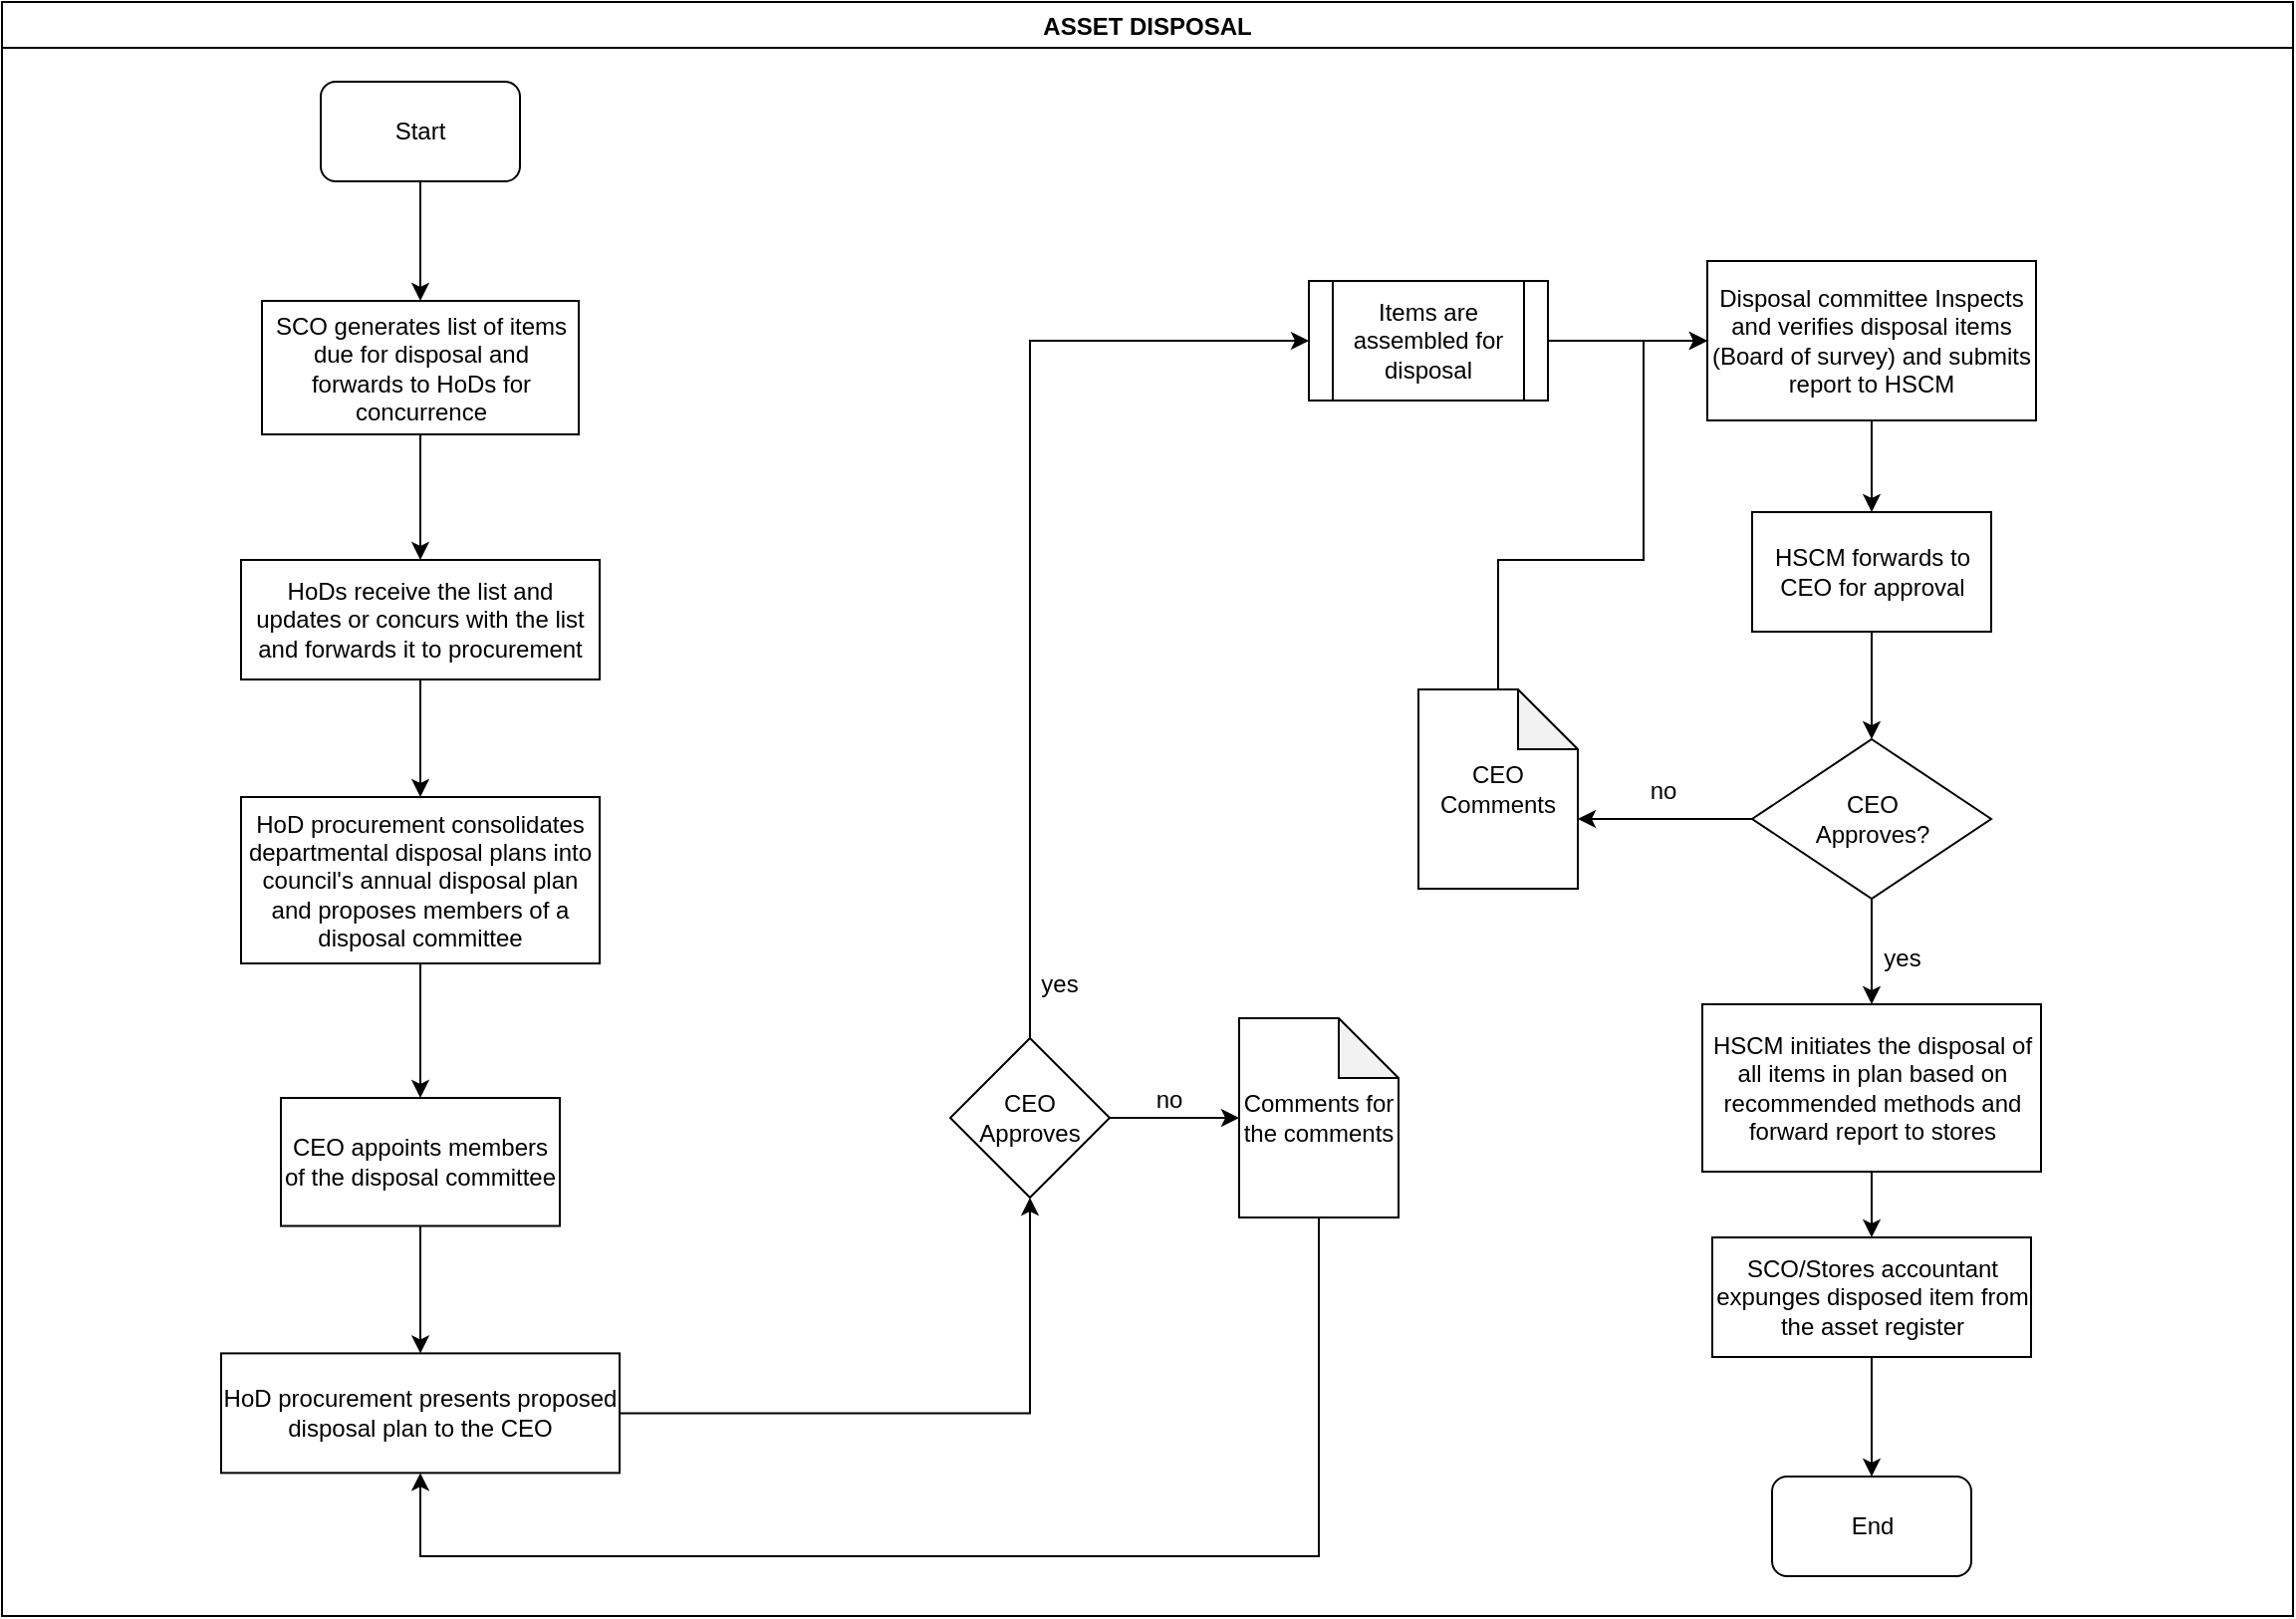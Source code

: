 <mxfile version="14.0.0" type="github">
  <diagram id="disdCqiPiTS09RIq2GX-" name="Page-1">
    <mxGraphModel dx="1038" dy="547" grid="1" gridSize="10" guides="1" tooltips="1" connect="1" arrows="1" fold="1" page="1" pageScale="1" pageWidth="1169" pageHeight="827" math="0" shadow="0">
      <root>
        <mxCell id="0" />
        <mxCell id="1" parent="0" />
        <mxCell id="XibfLzeqJBqNHer66UN9-2" value="ASSET DISPOSAL" style="swimlane;startSize=23;" vertex="1" parent="1">
          <mxGeometry x="10" y="10" width="1150" height="810" as="geometry" />
        </mxCell>
        <mxCell id="XibfLzeqJBqNHer66UN9-3" value="Start" style="rounded=1;whiteSpace=wrap;html=1;" vertex="1" parent="XibfLzeqJBqNHer66UN9-2">
          <mxGeometry x="160" y="40" width="100" height="50" as="geometry" />
        </mxCell>
        <mxCell id="XibfLzeqJBqNHer66UN9-4" value="SCO generates list of items due for disposal and forwards to HoDs for concurrence" style="rounded=0;whiteSpace=wrap;html=1;" vertex="1" parent="XibfLzeqJBqNHer66UN9-2">
          <mxGeometry x="130.5" y="150" width="159" height="67" as="geometry" />
        </mxCell>
        <mxCell id="XibfLzeqJBqNHer66UN9-5" value="" style="edgeStyle=orthogonalEdgeStyle;rounded=0;orthogonalLoop=1;jettySize=auto;html=1;entryX=0.5;entryY=0;entryDx=0;entryDy=0;" edge="1" parent="XibfLzeqJBqNHer66UN9-2" source="XibfLzeqJBqNHer66UN9-3" target="XibfLzeqJBqNHer66UN9-4">
          <mxGeometry relative="1" as="geometry">
            <mxPoint x="210" y="165" as="targetPoint" />
          </mxGeometry>
        </mxCell>
        <mxCell id="XibfLzeqJBqNHer66UN9-6" value="HoDs receive the list and updates or concurs with the list and forwards it to procurement" style="whiteSpace=wrap;html=1;rounded=0;" vertex="1" parent="XibfLzeqJBqNHer66UN9-2">
          <mxGeometry x="120" y="280" width="180" height="60" as="geometry" />
        </mxCell>
        <mxCell id="XibfLzeqJBqNHer66UN9-7" value="" style="edgeStyle=orthogonalEdgeStyle;rounded=0;orthogonalLoop=1;jettySize=auto;html=1;" edge="1" parent="XibfLzeqJBqNHer66UN9-2" source="XibfLzeqJBqNHer66UN9-4" target="XibfLzeqJBqNHer66UN9-6">
          <mxGeometry relative="1" as="geometry" />
        </mxCell>
        <mxCell id="XibfLzeqJBqNHer66UN9-8" value="HoD procurement consolidates departmental disposal plans into council&#39;s annual disposal plan and proposes members of a disposal committee" style="whiteSpace=wrap;html=1;rounded=0;" vertex="1" parent="XibfLzeqJBqNHer66UN9-2">
          <mxGeometry x="120" y="399" width="180" height="83.5" as="geometry" />
        </mxCell>
        <mxCell id="XibfLzeqJBqNHer66UN9-9" value="" style="edgeStyle=orthogonalEdgeStyle;rounded=0;orthogonalLoop=1;jettySize=auto;html=1;" edge="1" parent="XibfLzeqJBqNHer66UN9-2" source="XibfLzeqJBqNHer66UN9-6" target="XibfLzeqJBqNHer66UN9-8">
          <mxGeometry relative="1" as="geometry" />
        </mxCell>
        <mxCell id="XibfLzeqJBqNHer66UN9-10" value="CEO appoints members of the disposal committee" style="whiteSpace=wrap;html=1;rounded=0;" vertex="1" parent="XibfLzeqJBqNHer66UN9-2">
          <mxGeometry x="140" y="550" width="140" height="64.25" as="geometry" />
        </mxCell>
        <mxCell id="XibfLzeqJBqNHer66UN9-11" value="" style="edgeStyle=orthogonalEdgeStyle;rounded=0;orthogonalLoop=1;jettySize=auto;html=1;" edge="1" parent="XibfLzeqJBqNHer66UN9-2" source="XibfLzeqJBqNHer66UN9-8" target="XibfLzeqJBqNHer66UN9-10">
          <mxGeometry relative="1" as="geometry" />
        </mxCell>
        <mxCell id="XibfLzeqJBqNHer66UN9-13" value="CEO Approves" style="rhombus;whiteSpace=wrap;html=1;" vertex="1" parent="XibfLzeqJBqNHer66UN9-2">
          <mxGeometry x="476" y="520" width="80" height="80" as="geometry" />
        </mxCell>
        <mxCell id="XibfLzeqJBqNHer66UN9-17" value="yes" style="text;html=1;strokeColor=none;fillColor=none;align=center;verticalAlign=middle;whiteSpace=wrap;rounded=0;" vertex="1" parent="XibfLzeqJBqNHer66UN9-2">
          <mxGeometry x="511" y="483" width="40" height="20" as="geometry" />
        </mxCell>
        <mxCell id="XibfLzeqJBqNHer66UN9-18" value="Comments for the comments" style="shape=note;whiteSpace=wrap;html=1;backgroundOutline=1;darkOpacity=0.05;" vertex="1" parent="XibfLzeqJBqNHer66UN9-2">
          <mxGeometry x="621" y="510" width="80" height="100" as="geometry" />
        </mxCell>
        <mxCell id="XibfLzeqJBqNHer66UN9-19" value="" style="edgeStyle=orthogonalEdgeStyle;rounded=0;orthogonalLoop=1;jettySize=auto;html=1;entryX=0;entryY=0.5;entryDx=0;entryDy=0;entryPerimeter=0;" edge="1" parent="XibfLzeqJBqNHer66UN9-2" source="XibfLzeqJBqNHer66UN9-13" target="XibfLzeqJBqNHer66UN9-18">
          <mxGeometry relative="1" as="geometry">
            <mxPoint x="616" y="560" as="targetPoint" />
          </mxGeometry>
        </mxCell>
        <mxCell id="XibfLzeqJBqNHer66UN9-24" value="&lt;div&gt;CEO&lt;/div&gt;&lt;div&gt;Approves?&lt;/div&gt;" style="rhombus;whiteSpace=wrap;html=1;" vertex="1" parent="XibfLzeqJBqNHer66UN9-2">
          <mxGeometry x="878.5" y="370" width="120" height="80" as="geometry" />
        </mxCell>
        <mxCell id="XibfLzeqJBqNHer66UN9-25" value="HSCM initiates the disposal of all items in plan based on recommended methods and forward report to stores" style="whiteSpace=wrap;html=1;" vertex="1" parent="XibfLzeqJBqNHer66UN9-2">
          <mxGeometry x="853.5" y="503" width="170" height="84" as="geometry" />
        </mxCell>
        <mxCell id="XibfLzeqJBqNHer66UN9-26" value="" style="edgeStyle=orthogonalEdgeStyle;rounded=0;orthogonalLoop=1;jettySize=auto;html=1;" edge="1" parent="XibfLzeqJBqNHer66UN9-2" source="XibfLzeqJBqNHer66UN9-24" target="XibfLzeqJBqNHer66UN9-25">
          <mxGeometry relative="1" as="geometry" />
        </mxCell>
        <mxCell id="XibfLzeqJBqNHer66UN9-27" value="SCO/Stores accountant expunges disposed item from the asset register" style="whiteSpace=wrap;html=1;" vertex="1" parent="XibfLzeqJBqNHer66UN9-2">
          <mxGeometry x="858.5" y="620" width="160" height="60" as="geometry" />
        </mxCell>
        <mxCell id="XibfLzeqJBqNHer66UN9-28" value="" style="edgeStyle=orthogonalEdgeStyle;rounded=0;orthogonalLoop=1;jettySize=auto;html=1;" edge="1" parent="XibfLzeqJBqNHer66UN9-2" source="XibfLzeqJBqNHer66UN9-25" target="XibfLzeqJBqNHer66UN9-27">
          <mxGeometry relative="1" as="geometry" />
        </mxCell>
        <mxCell id="XibfLzeqJBqNHer66UN9-29" value="HSCM forwards to CEO for approval" style="whiteSpace=wrap;html=1;" vertex="1" parent="XibfLzeqJBqNHer66UN9-2">
          <mxGeometry x="878.5" y="256" width="120" height="60" as="geometry" />
        </mxCell>
        <mxCell id="XibfLzeqJBqNHer66UN9-30" value="" style="edgeStyle=orthogonalEdgeStyle;rounded=0;orthogonalLoop=1;jettySize=auto;html=1;" edge="1" parent="XibfLzeqJBqNHer66UN9-2" source="XibfLzeqJBqNHer66UN9-29" target="XibfLzeqJBqNHer66UN9-24">
          <mxGeometry relative="1" as="geometry" />
        </mxCell>
        <mxCell id="XibfLzeqJBqNHer66UN9-31" value="yes" style="text;html=1;strokeColor=none;fillColor=none;align=center;verticalAlign=middle;whiteSpace=wrap;rounded=0;" vertex="1" parent="XibfLzeqJBqNHer66UN9-2">
          <mxGeometry x="934" y="470" width="40" height="20" as="geometry" />
        </mxCell>
        <mxCell id="XibfLzeqJBqNHer66UN9-32" value="End" style="rounded=1;whiteSpace=wrap;html=1;" vertex="1" parent="XibfLzeqJBqNHer66UN9-2">
          <mxGeometry x="888.5" y="740" width="100" height="50" as="geometry" />
        </mxCell>
        <mxCell id="XibfLzeqJBqNHer66UN9-33" value="" style="edgeStyle=orthogonalEdgeStyle;rounded=0;orthogonalLoop=1;jettySize=auto;html=1;" edge="1" parent="XibfLzeqJBqNHer66UN9-2" source="XibfLzeqJBqNHer66UN9-27" target="XibfLzeqJBqNHer66UN9-32">
          <mxGeometry relative="1" as="geometry">
            <mxPoint x="938.5" y="770" as="targetPoint" />
          </mxGeometry>
        </mxCell>
        <mxCell id="XibfLzeqJBqNHer66UN9-34" value="CEO Comments" style="shape=note;whiteSpace=wrap;html=1;backgroundOutline=1;darkOpacity=0.05;" vertex="1" parent="XibfLzeqJBqNHer66UN9-2">
          <mxGeometry x="711" y="345" width="80" height="100" as="geometry" />
        </mxCell>
        <mxCell id="XibfLzeqJBqNHer66UN9-35" value="" style="edgeStyle=orthogonalEdgeStyle;rounded=0;orthogonalLoop=1;jettySize=auto;html=1;entryX=0;entryY=0;entryDx=80;entryDy=65;entryPerimeter=0;" edge="1" parent="XibfLzeqJBqNHer66UN9-2" source="XibfLzeqJBqNHer66UN9-24" target="XibfLzeqJBqNHer66UN9-34">
          <mxGeometry relative="1" as="geometry">
            <mxPoint x="798.5" y="410" as="targetPoint" />
          </mxGeometry>
        </mxCell>
        <mxCell id="XibfLzeqJBqNHer66UN9-36" value="no" style="text;html=1;strokeColor=none;fillColor=none;align=center;verticalAlign=middle;whiteSpace=wrap;rounded=0;" vertex="1" parent="XibfLzeqJBqNHer66UN9-2">
          <mxGeometry x="814" y="386" width="40" height="20" as="geometry" />
        </mxCell>
        <mxCell id="XibfLzeqJBqNHer66UN9-38" value="HoD procurement presents proposed disposal plan to the CEO" style="whiteSpace=wrap;html=1;rounded=0;" vertex="1" parent="XibfLzeqJBqNHer66UN9-2">
          <mxGeometry x="110" y="678.19" width="200" height="60" as="geometry" />
        </mxCell>
        <mxCell id="XibfLzeqJBqNHer66UN9-37" value="" style="edgeStyle=orthogonalEdgeStyle;rounded=0;orthogonalLoop=1;jettySize=auto;html=1;entryX=0.5;entryY=1;entryDx=0;entryDy=0;" edge="1" parent="XibfLzeqJBqNHer66UN9-2" source="XibfLzeqJBqNHer66UN9-38" target="XibfLzeqJBqNHer66UN9-13">
          <mxGeometry relative="1" as="geometry">
            <mxPoint x="446" y="708.19" as="targetPoint" />
            <Array as="points">
              <mxPoint x="516" y="708" />
            </Array>
          </mxGeometry>
        </mxCell>
        <mxCell id="XibfLzeqJBqNHer66UN9-39" value="" style="edgeStyle=orthogonalEdgeStyle;rounded=0;orthogonalLoop=1;jettySize=auto;html=1;" edge="1" parent="XibfLzeqJBqNHer66UN9-2" source="XibfLzeqJBqNHer66UN9-10" target="XibfLzeqJBqNHer66UN9-38">
          <mxGeometry relative="1" as="geometry" />
        </mxCell>
        <mxCell id="XibfLzeqJBqNHer66UN9-40" value="" style="edgeStyle=orthogonalEdgeStyle;rounded=0;orthogonalLoop=1;jettySize=auto;html=1;entryX=0.5;entryY=1;entryDx=0;entryDy=0;exitX=0.5;exitY=1;exitDx=0;exitDy=0;exitPerimeter=0;" edge="1" parent="XibfLzeqJBqNHer66UN9-2" source="XibfLzeqJBqNHer66UN9-18" target="XibfLzeqJBqNHer66UN9-38">
          <mxGeometry relative="1" as="geometry">
            <mxPoint x="691" y="590" as="sourcePoint" />
            <mxPoint x="676" y="670" as="targetPoint" />
            <Array as="points">
              <mxPoint x="661" y="780" />
              <mxPoint x="210" y="780" />
            </Array>
          </mxGeometry>
        </mxCell>
        <mxCell id="XibfLzeqJBqNHer66UN9-41" value="no" style="text;html=1;strokeColor=none;fillColor=none;align=center;verticalAlign=middle;whiteSpace=wrap;rounded=0;" vertex="1" parent="1">
          <mxGeometry x="576" y="551" width="40" height="20" as="geometry" />
        </mxCell>
        <mxCell id="XibfLzeqJBqNHer66UN9-46" value="" style="edgeStyle=orthogonalEdgeStyle;rounded=0;orthogonalLoop=1;jettySize=auto;html=1;" edge="1" parent="1" source="XibfLzeqJBqNHer66UN9-47" target="XibfLzeqJBqNHer66UN9-50">
          <mxGeometry relative="1" as="geometry" />
        </mxCell>
        <mxCell id="XibfLzeqJBqNHer66UN9-47" value="Items are assembled for disposal" style="shape=process;whiteSpace=wrap;html=1;backgroundOutline=1;" vertex="1" parent="1">
          <mxGeometry x="666" y="150" width="120" height="60" as="geometry" />
        </mxCell>
        <mxCell id="XibfLzeqJBqNHer66UN9-49" value="" style="edgeStyle=orthogonalEdgeStyle;rounded=0;orthogonalLoop=1;jettySize=auto;html=1;" edge="1" parent="1" source="XibfLzeqJBqNHer66UN9-50" target="XibfLzeqJBqNHer66UN9-29">
          <mxGeometry relative="1" as="geometry" />
        </mxCell>
        <mxCell id="XibfLzeqJBqNHer66UN9-50" value="Disposal committee Inspects and verifies disposal items (Board of survey) and submits report to HSCM" style="whiteSpace=wrap;html=1;" vertex="1" parent="1">
          <mxGeometry x="866" y="140" width="165" height="80" as="geometry" />
        </mxCell>
        <mxCell id="XibfLzeqJBqNHer66UN9-51" value="" style="edgeStyle=orthogonalEdgeStyle;rounded=0;orthogonalLoop=1;jettySize=auto;html=1;entryX=0;entryY=0.5;entryDx=0;entryDy=0;" edge="1" parent="1" source="XibfLzeqJBqNHer66UN9-34" target="XibfLzeqJBqNHer66UN9-50">
          <mxGeometry relative="1" as="geometry">
            <mxPoint x="761" y="255" as="targetPoint" />
            <Array as="points">
              <mxPoint x="761" y="290" />
              <mxPoint x="834" y="290" />
              <mxPoint x="834" y="180" />
            </Array>
          </mxGeometry>
        </mxCell>
        <mxCell id="XibfLzeqJBqNHer66UN9-16" value="" style="edgeStyle=orthogonalEdgeStyle;rounded=0;orthogonalLoop=1;jettySize=auto;html=1;entryX=0;entryY=0.5;entryDx=0;entryDy=0;" edge="1" parent="1" source="XibfLzeqJBqNHer66UN9-13" target="XibfLzeqJBqNHer66UN9-47">
          <mxGeometry relative="1" as="geometry">
            <mxPoint x="526" y="460" as="targetPoint" />
            <Array as="points">
              <mxPoint x="526" y="180" />
            </Array>
          </mxGeometry>
        </mxCell>
      </root>
    </mxGraphModel>
  </diagram>
</mxfile>
